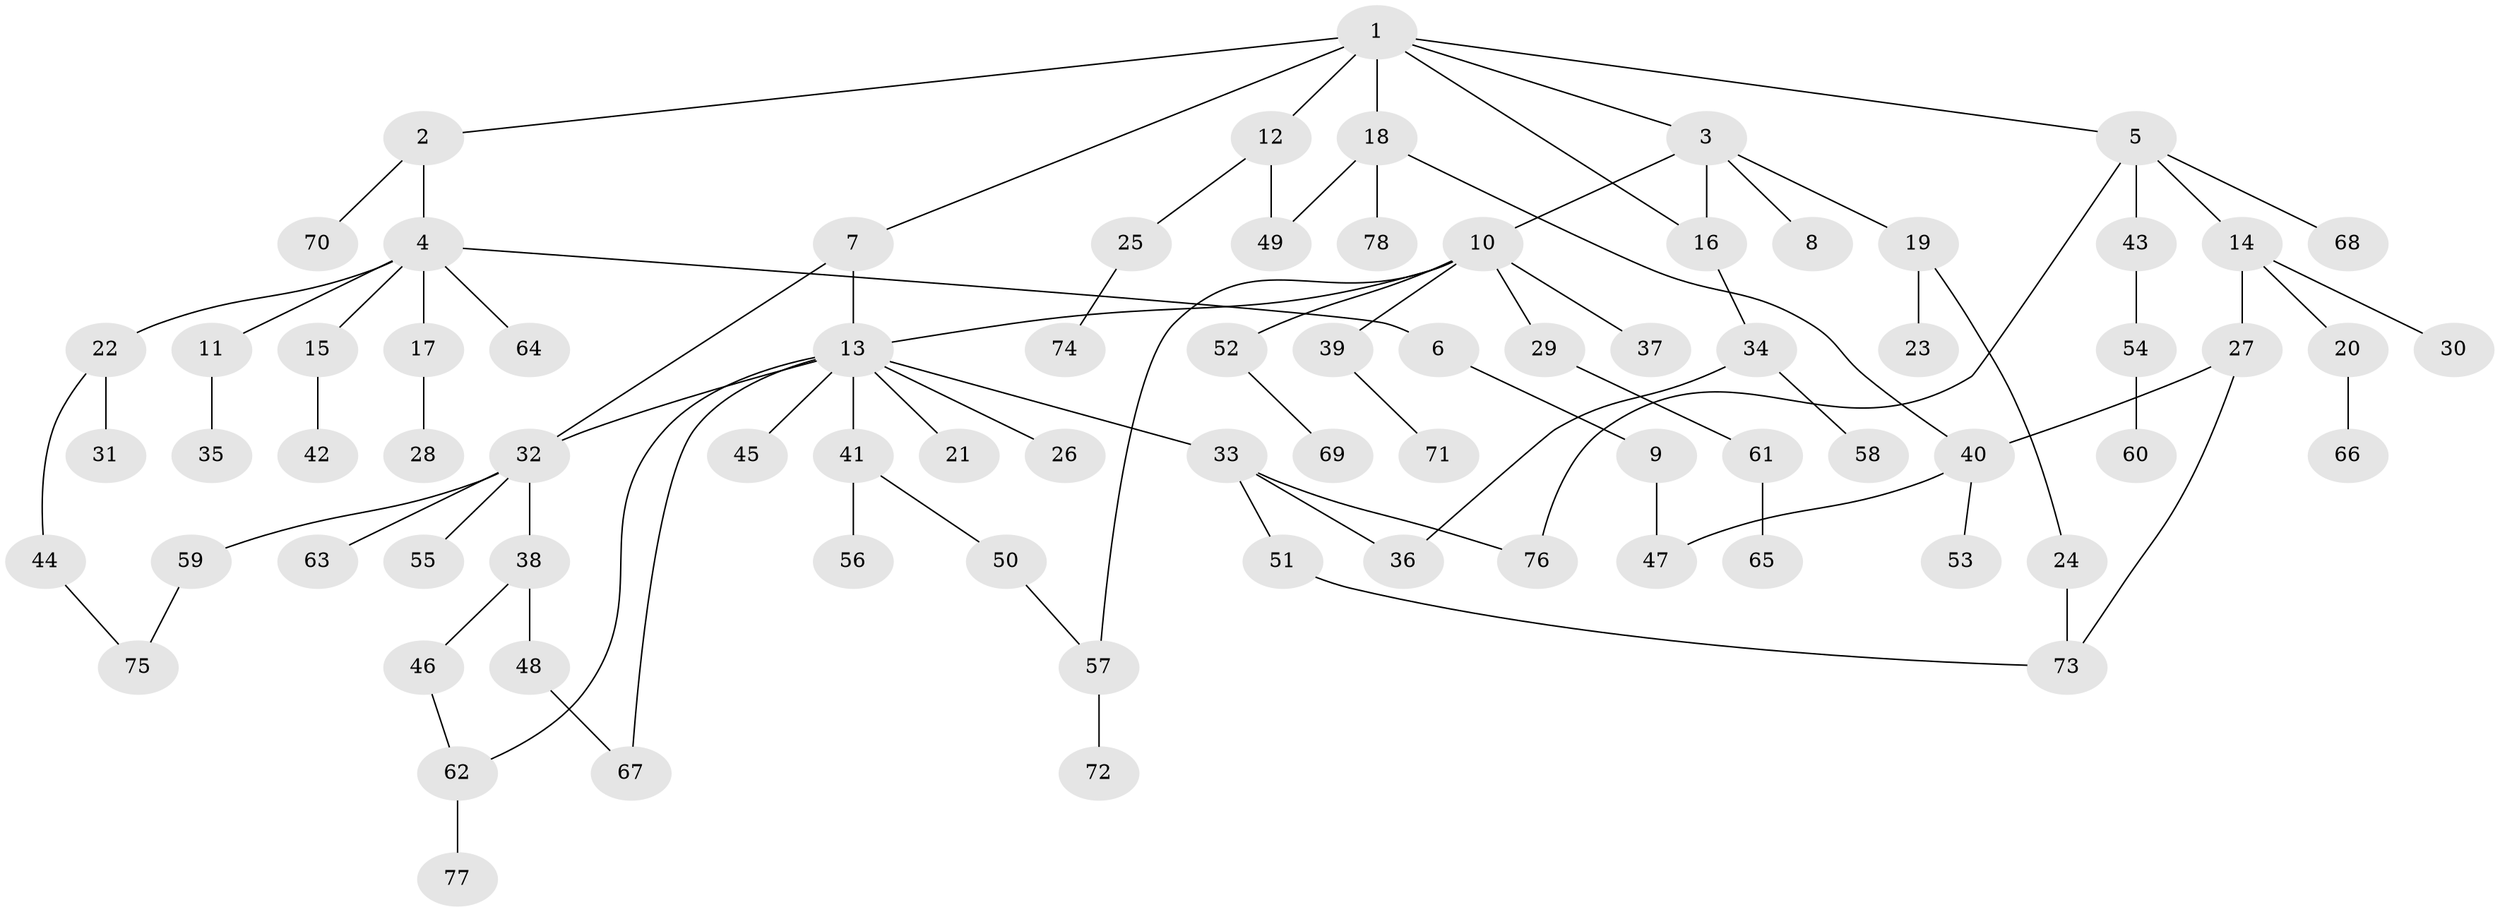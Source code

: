 // coarse degree distribution, {7: 0.043478260869565216, 2: 0.3695652173913043, 5: 0.06521739130434782, 4: 0.06521739130434782, 3: 0.10869565217391304, 1: 0.30434782608695654, 8: 0.021739130434782608, 6: 0.021739130434782608}
// Generated by graph-tools (version 1.1) at 2025/17/03/04/25 18:17:00]
// undirected, 78 vertices, 91 edges
graph export_dot {
graph [start="1"]
  node [color=gray90,style=filled];
  1;
  2;
  3;
  4;
  5;
  6;
  7;
  8;
  9;
  10;
  11;
  12;
  13;
  14;
  15;
  16;
  17;
  18;
  19;
  20;
  21;
  22;
  23;
  24;
  25;
  26;
  27;
  28;
  29;
  30;
  31;
  32;
  33;
  34;
  35;
  36;
  37;
  38;
  39;
  40;
  41;
  42;
  43;
  44;
  45;
  46;
  47;
  48;
  49;
  50;
  51;
  52;
  53;
  54;
  55;
  56;
  57;
  58;
  59;
  60;
  61;
  62;
  63;
  64;
  65;
  66;
  67;
  68;
  69;
  70;
  71;
  72;
  73;
  74;
  75;
  76;
  77;
  78;
  1 -- 2;
  1 -- 3;
  1 -- 5;
  1 -- 7;
  1 -- 12;
  1 -- 16;
  1 -- 18;
  2 -- 4;
  2 -- 70;
  3 -- 8;
  3 -- 10;
  3 -- 19;
  3 -- 16;
  4 -- 6;
  4 -- 11;
  4 -- 15;
  4 -- 17;
  4 -- 22;
  4 -- 64;
  5 -- 14;
  5 -- 43;
  5 -- 68;
  5 -- 76;
  6 -- 9;
  7 -- 13;
  7 -- 32;
  9 -- 47;
  10 -- 29;
  10 -- 37;
  10 -- 39;
  10 -- 52;
  10 -- 57;
  10 -- 13;
  11 -- 35;
  12 -- 25;
  12 -- 49;
  13 -- 21;
  13 -- 26;
  13 -- 32;
  13 -- 33;
  13 -- 41;
  13 -- 45;
  13 -- 62;
  13 -- 67;
  14 -- 20;
  14 -- 27;
  14 -- 30;
  15 -- 42;
  16 -- 34;
  17 -- 28;
  18 -- 49;
  18 -- 78;
  18 -- 40;
  19 -- 23;
  19 -- 24;
  20 -- 66;
  22 -- 31;
  22 -- 44;
  24 -- 73;
  25 -- 74;
  27 -- 40;
  27 -- 73;
  29 -- 61;
  32 -- 38;
  32 -- 55;
  32 -- 59;
  32 -- 63;
  33 -- 51;
  33 -- 76;
  33 -- 36;
  34 -- 36;
  34 -- 58;
  38 -- 46;
  38 -- 48;
  39 -- 71;
  40 -- 53;
  40 -- 47;
  41 -- 50;
  41 -- 56;
  43 -- 54;
  44 -- 75;
  46 -- 62;
  48 -- 67;
  50 -- 57;
  51 -- 73;
  52 -- 69;
  54 -- 60;
  57 -- 72;
  59 -- 75;
  61 -- 65;
  62 -- 77;
}
